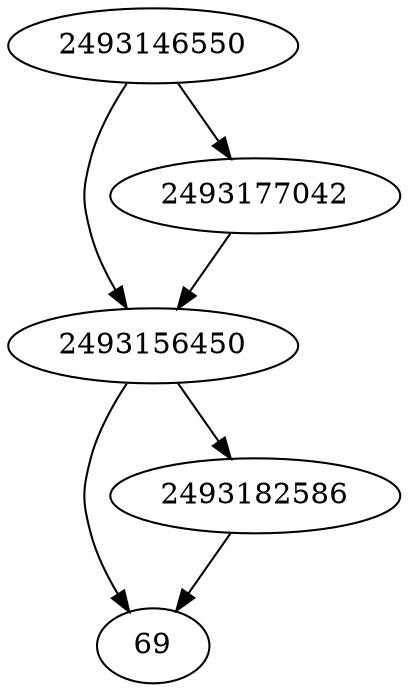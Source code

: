 strict digraph  {
2493156450;
69;
2493177042;
2493146550;
2493182586;
2493156450 -> 2493182586;
2493156450 -> 69;
2493177042 -> 2493156450;
2493146550 -> 2493177042;
2493146550 -> 2493156450;
2493182586 -> 69;
}
